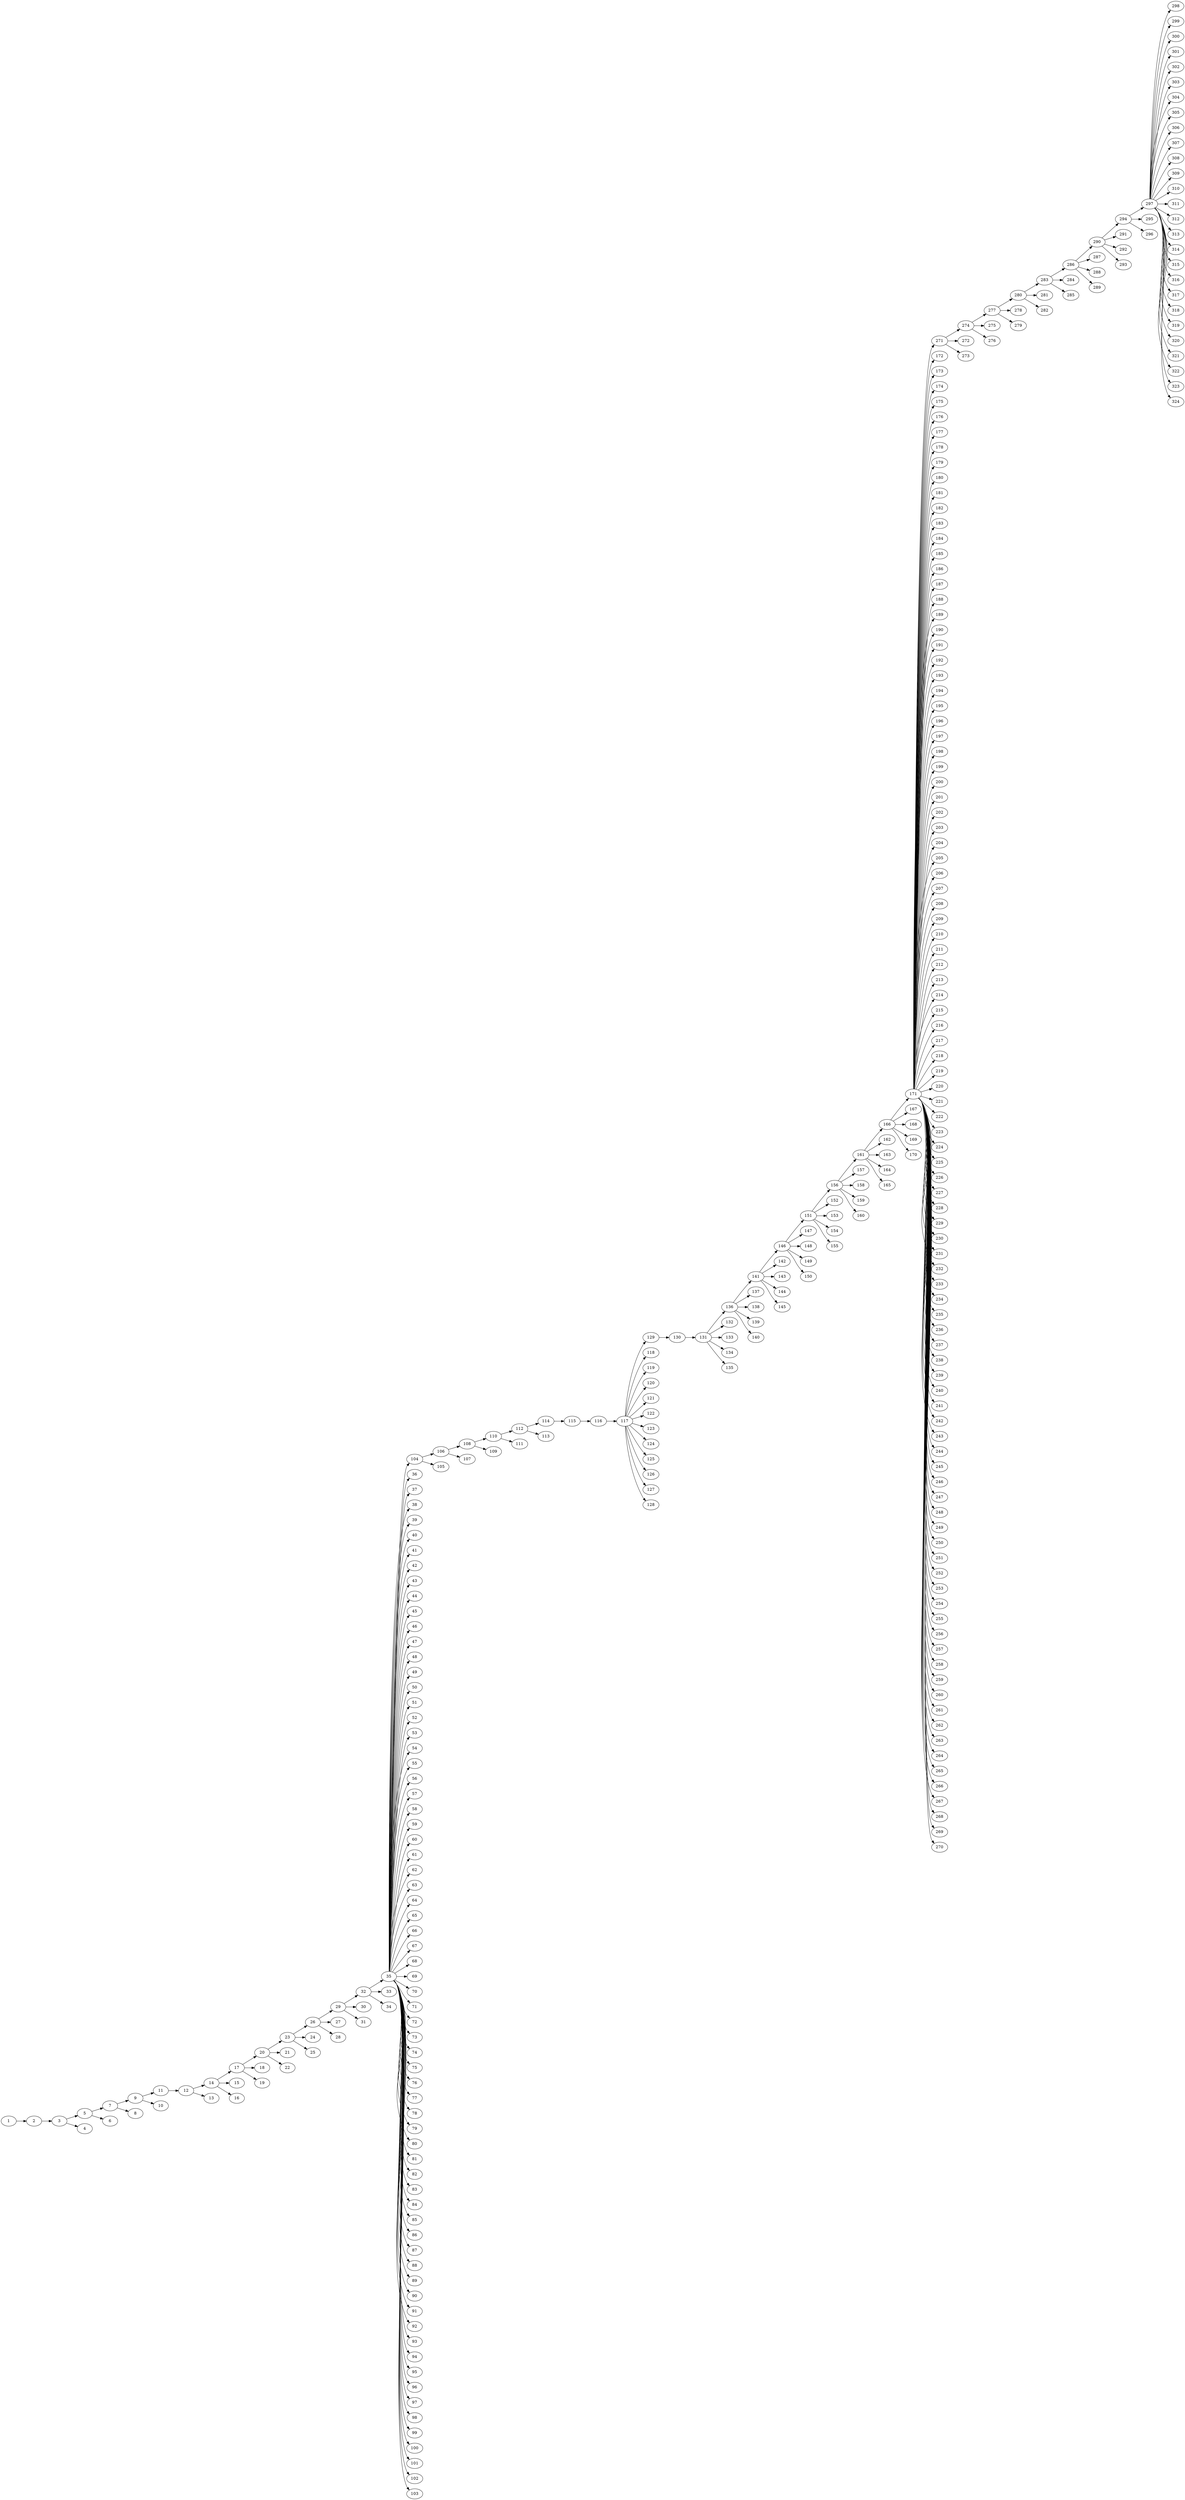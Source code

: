 digraph G {
rankdir=LR;
"297" -> "298";
"297" -> "299";
"297" -> "300";
"297" -> "301";
"297" -> "302";
"297" -> "303";
"297" -> "304";
"297" -> "305";
"297" -> "306";
"297" -> "307";
"297" -> "308";
"297" -> "309";
"297" -> "310";
"297" -> "311";
"297" -> "312";
"297" -> "313";
"297" -> "314";
"297" -> "315";
"297" -> "316";
"297" -> "317";
"297" -> "318";
"297" -> "319";
"297" -> "320";
"297" -> "321";
"297" -> "322";
"297" -> "323";
"297" -> "324";
"294" -> "295";
"294" -> "296";
"294" -> "297";
"290" -> "291";
"290" -> "292";
"290" -> "293";
"290" -> "294";
"286" -> "287";
"286" -> "288";
"286" -> "289";
"286" -> "290";
"283" -> "284";
"283" -> "285";
"283" -> "286";
"280" -> "281";
"280" -> "282";
"280" -> "283";
"277" -> "278";
"277" -> "279";
"277" -> "280";
"274" -> "275";
"274" -> "276";
"274" -> "277";
"271" -> "272";
"271" -> "273";
"271" -> "274";
"171" -> "172";
"171" -> "173";
"171" -> "174";
"171" -> "175";
"171" -> "176";
"171" -> "177";
"171" -> "178";
"171" -> "179";
"171" -> "180";
"171" -> "181";
"171" -> "182";
"171" -> "183";
"171" -> "184";
"171" -> "185";
"171" -> "186";
"171" -> "187";
"171" -> "188";
"171" -> "189";
"171" -> "190";
"171" -> "191";
"171" -> "192";
"171" -> "193";
"171" -> "194";
"171" -> "195";
"171" -> "196";
"171" -> "197";
"171" -> "198";
"171" -> "199";
"171" -> "200";
"171" -> "201";
"171" -> "202";
"171" -> "203";
"171" -> "204";
"171" -> "205";
"171" -> "206";
"171" -> "207";
"171" -> "208";
"171" -> "209";
"171" -> "210";
"171" -> "211";
"171" -> "212";
"171" -> "213";
"171" -> "214";
"171" -> "215";
"171" -> "216";
"171" -> "217";
"171" -> "218";
"171" -> "219";
"171" -> "220";
"171" -> "221";
"171" -> "222";
"171" -> "223";
"171" -> "224";
"171" -> "225";
"171" -> "226";
"171" -> "227";
"171" -> "228";
"171" -> "229";
"171" -> "230";
"171" -> "231";
"171" -> "232";
"171" -> "233";
"171" -> "234";
"171" -> "235";
"171" -> "236";
"171" -> "237";
"171" -> "238";
"171" -> "239";
"171" -> "240";
"171" -> "241";
"171" -> "242";
"171" -> "243";
"171" -> "244";
"171" -> "245";
"171" -> "246";
"171" -> "247";
"171" -> "248";
"171" -> "249";
"171" -> "250";
"171" -> "251";
"171" -> "252";
"171" -> "253";
"171" -> "254";
"171" -> "255";
"171" -> "256";
"171" -> "257";
"171" -> "258";
"171" -> "259";
"171" -> "260";
"171" -> "261";
"171" -> "262";
"171" -> "263";
"171" -> "264";
"171" -> "265";
"171" -> "266";
"171" -> "267";
"171" -> "268";
"171" -> "269";
"171" -> "270";
"171" -> "271";
"166" -> "167";
"166" -> "168";
"166" -> "169";
"166" -> "170";
"166" -> "171";
"161" -> "162";
"161" -> "163";
"161" -> "164";
"161" -> "165";
"161" -> "166";
"156" -> "157";
"156" -> "158";
"156" -> "159";
"156" -> "160";
"156" -> "161";
"151" -> "152";
"151" -> "153";
"151" -> "154";
"151" -> "155";
"151" -> "156";
"146" -> "147";
"146" -> "148";
"146" -> "149";
"146" -> "150";
"146" -> "151";
"141" -> "142";
"141" -> "143";
"141" -> "144";
"141" -> "145";
"141" -> "146";
"136" -> "137";
"136" -> "138";
"136" -> "139";
"136" -> "140";
"136" -> "141";
"131" -> "132";
"131" -> "133";
"131" -> "134";
"131" -> "135";
"131" -> "136";
"130" -> "131";
"129" -> "130";
"117" -> "118";
"117" -> "119";
"117" -> "120";
"117" -> "121";
"117" -> "122";
"117" -> "123";
"117" -> "124";
"117" -> "125";
"117" -> "126";
"117" -> "127";
"117" -> "128";
"117" -> "129";
"116" -> "117";
"115" -> "116";
"114" -> "115";
"112" -> "113";
"112" -> "114";
"110" -> "111";
"110" -> "112";
"108" -> "109";
"108" -> "110";
"106" -> "107";
"106" -> "108";
"104" -> "105";
"104" -> "106";
"35" -> "36";
"35" -> "37";
"35" -> "38";
"35" -> "39";
"35" -> "40";
"35" -> "41";
"35" -> "42";
"35" -> "43";
"35" -> "44";
"35" -> "45";
"35" -> "46";
"35" -> "47";
"35" -> "48";
"35" -> "49";
"35" -> "50";
"35" -> "51";
"35" -> "52";
"35" -> "53";
"35" -> "54";
"35" -> "55";
"35" -> "56";
"35" -> "57";
"35" -> "58";
"35" -> "59";
"35" -> "60";
"35" -> "61";
"35" -> "62";
"35" -> "63";
"35" -> "64";
"35" -> "65";
"35" -> "66";
"35" -> "67";
"35" -> "68";
"35" -> "69";
"35" -> "70";
"35" -> "71";
"35" -> "72";
"35" -> "73";
"35" -> "74";
"35" -> "75";
"35" -> "76";
"35" -> "77";
"35" -> "78";
"35" -> "79";
"35" -> "80";
"35" -> "81";
"35" -> "82";
"35" -> "83";
"35" -> "84";
"35" -> "85";
"35" -> "86";
"35" -> "87";
"35" -> "88";
"35" -> "89";
"35" -> "90";
"35" -> "91";
"35" -> "92";
"35" -> "93";
"35" -> "94";
"35" -> "95";
"35" -> "96";
"35" -> "97";
"35" -> "98";
"35" -> "99";
"35" -> "100";
"35" -> "101";
"35" -> "102";
"35" -> "103";
"35" -> "104";
"32" -> "33";
"32" -> "34";
"32" -> "35";
"29" -> "30";
"29" -> "31";
"29" -> "32";
"26" -> "27";
"26" -> "28";
"26" -> "29";
"23" -> "24";
"23" -> "25";
"23" -> "26";
"20" -> "21";
"20" -> "22";
"20" -> "23";
"17" -> "18";
"17" -> "19";
"17" -> "20";
"14" -> "15";
"14" -> "16";
"14" -> "17";
"12" -> "13";
"12" -> "14";
"11" -> "12";
"9" -> "10";
"9" -> "11";
"7" -> "8";
"7" -> "9";
"5" -> "6";
"5" -> "7";
"3" -> "4";
"3" -> "5";
"2" -> "3";
"1" -> "2";
}
